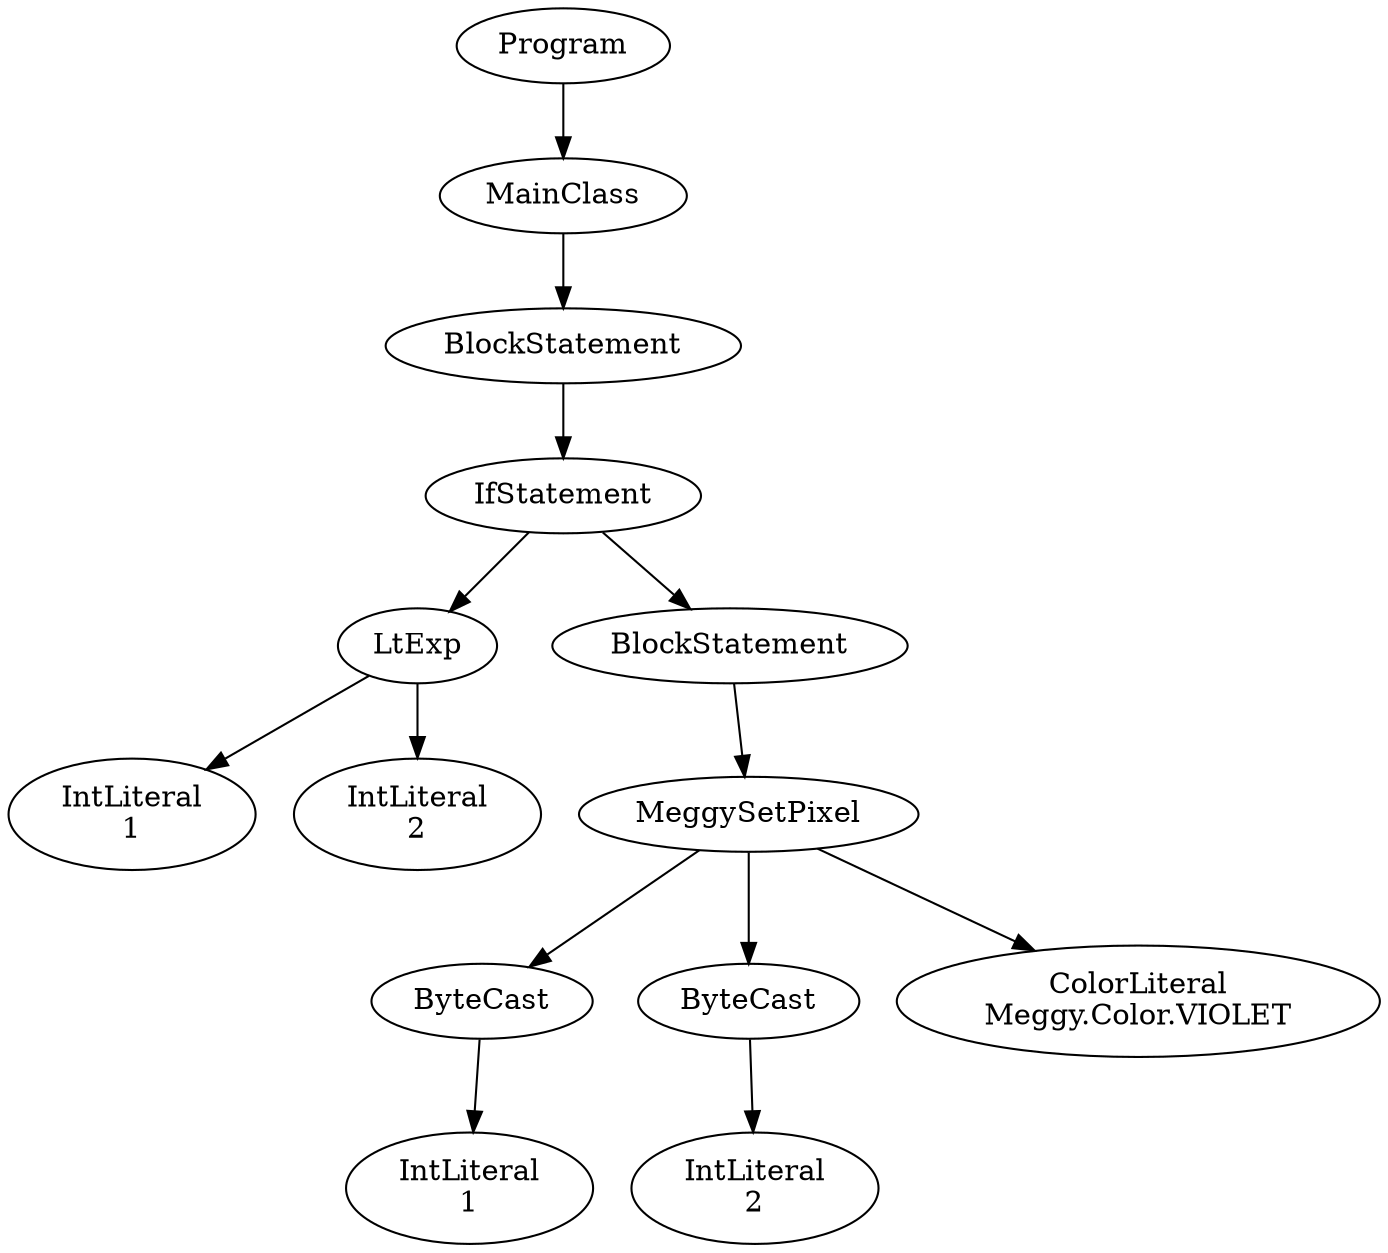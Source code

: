 digraph ASTGraph {
0 [ label="Program" ];
1 [ label="MainClass" ];
0 -> 1
2 [ label="BlockStatement" ];
1 -> 2
3 [ label="IfStatement" ];
2 -> 3
4 [ label="LtExp" ];
3 -> 4
5 [ label="IntLiteral\n1" ];
4 -> 5
6 [ label="IntLiteral\n2" ];
4 -> 6
7 [ label="BlockStatement" ];
3 -> 7
8 [ label="MeggySetPixel" ];
7 -> 8
9 [ label="ByteCast" ];
8 -> 9
10 [ label="IntLiteral\n1" ];
9 -> 10
11 [ label="ByteCast" ];
8 -> 11
12 [ label="IntLiteral\n2" ];
11 -> 12
13 [ label="ColorLiteral\nMeggy.Color.VIOLET" ];
8 -> 13
}
